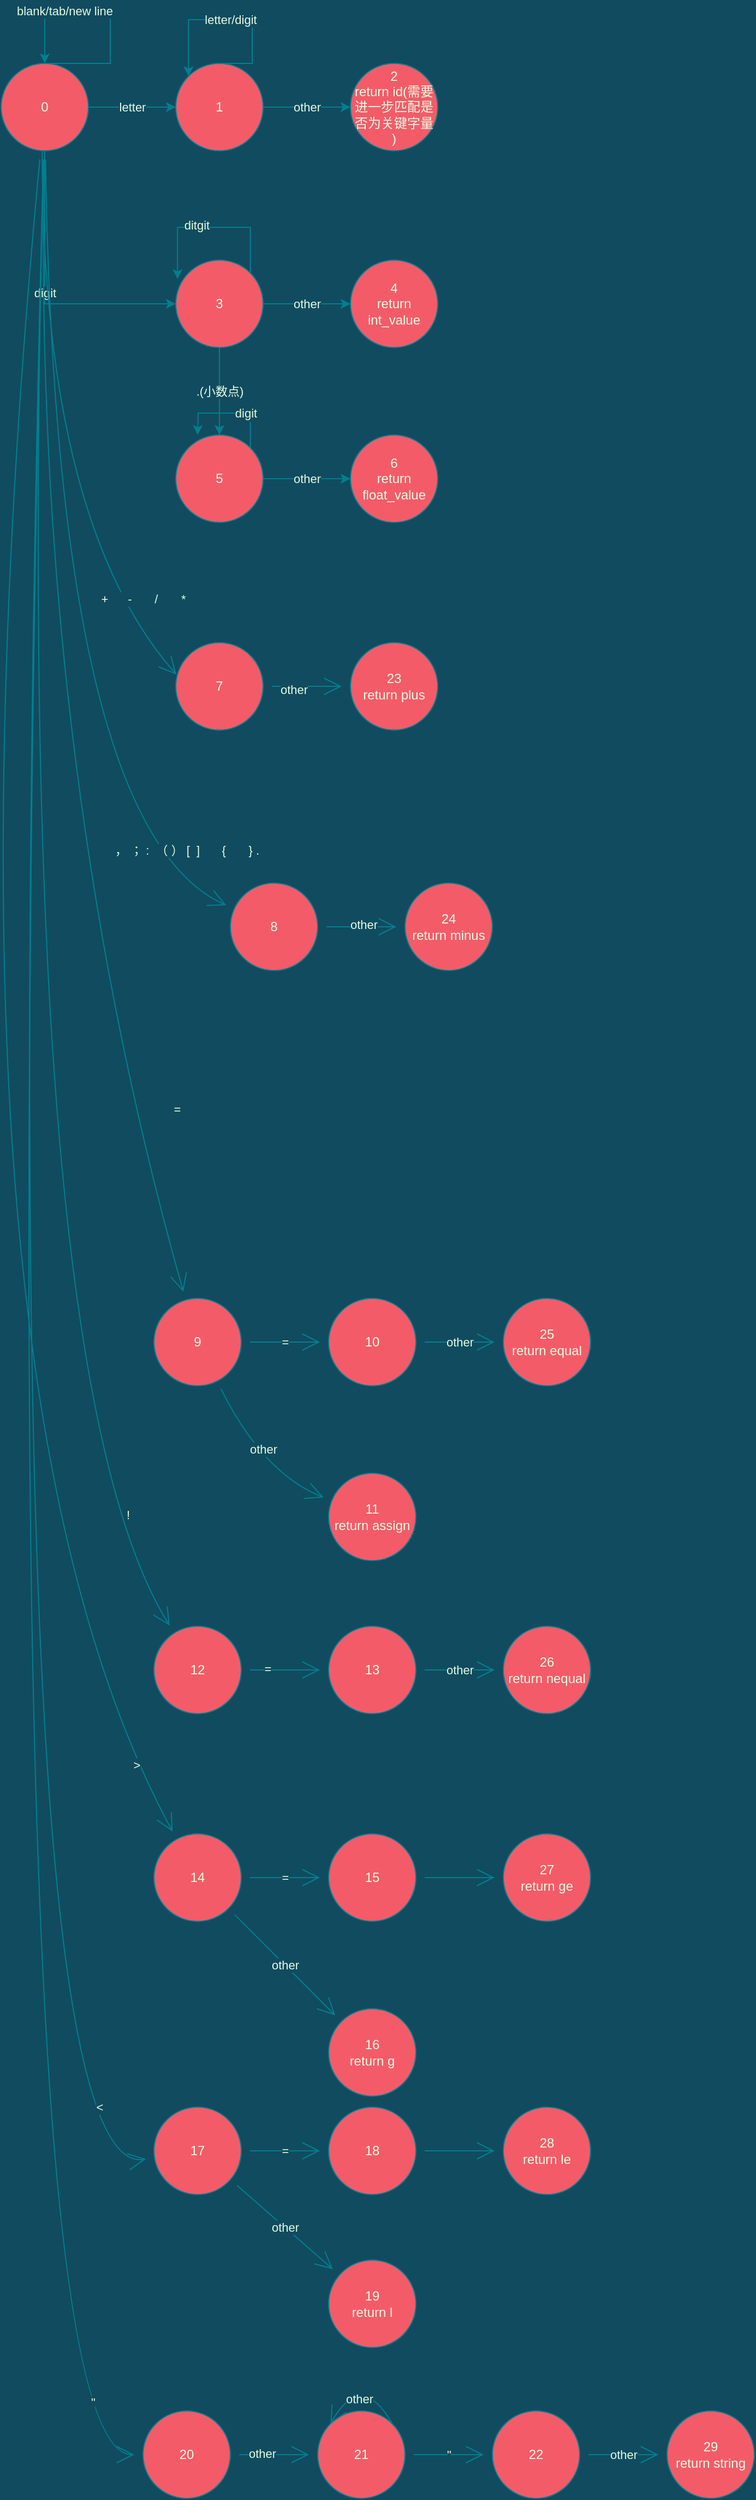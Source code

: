 <mxfile>
    <diagram id="y2h2jKkZ7CMOle_7NU-P" name="第 1 页">
        <mxGraphModel dx="728" dy="817" grid="1" gridSize="10" guides="1" tooltips="1" connect="1" arrows="1" fold="1" page="1" pageScale="1" pageWidth="827" pageHeight="1169" background="#114B5F" math="0" shadow="0">
            <root>
                <mxCell id="0"/>
                <mxCell id="1" parent="0"/>
                <mxCell id="orfuCzbIho5QTT02JkH8-3" value="letter" style="edgeStyle=orthogonalEdgeStyle;rounded=0;orthogonalLoop=1;jettySize=auto;html=1;strokeColor=#028090;fontColor=#E4FDE1;labelBackgroundColor=#114B5F;" parent="1" source="orfuCzbIho5QTT02JkH8-1" target="orfuCzbIho5QTT02JkH8-2" edge="1">
                    <mxGeometry relative="1" as="geometry"/>
                </mxCell>
                <mxCell id="orfuCzbIho5QTT02JkH8-13" value="digit" style="edgeStyle=orthogonalEdgeStyle;rounded=0;orthogonalLoop=1;jettySize=auto;html=1;exitX=0.5;exitY=1;exitDx=0;exitDy=0;entryX=0;entryY=0.5;entryDx=0;entryDy=0;strokeColor=#028090;fontColor=#E4FDE1;labelBackgroundColor=#114B5F;" parent="1" source="orfuCzbIho5QTT02JkH8-1" target="orfuCzbIho5QTT02JkH8-12" edge="1">
                    <mxGeometry relative="1" as="geometry"/>
                </mxCell>
                <mxCell id="z5eESLb9FrIxuf57Hn2N-10" value="" style="edgeStyle=none;curved=1;rounded=0;orthogonalLoop=1;jettySize=auto;html=1;endArrow=open;startSize=14;endSize=14;sourcePerimeterSpacing=8;targetPerimeterSpacing=8;strokeColor=#028090;fontColor=#E4FDE1;labelBackgroundColor=#114B5F;" parent="1" source="orfuCzbIho5QTT02JkH8-1" target="z5eESLb9FrIxuf57Hn2N-9" edge="1">
                    <mxGeometry relative="1" as="geometry">
                        <Array as="points">
                            <mxPoint x="150" y="750"/>
                        </Array>
                    </mxGeometry>
                </mxCell>
                <mxCell id="z5eESLb9FrIxuf57Hn2N-11" value="=" style="edgeLabel;html=1;align=center;verticalAlign=middle;resizable=0;points=[];fontColor=#E4FDE1;labelBackgroundColor=#114B5F;" parent="z5eESLb9FrIxuf57Hn2N-10" vertex="1" connectable="0">
                    <mxGeometry x="0.692" y="40" relative="1" as="geometry">
                        <mxPoint as="offset"/>
                    </mxGeometry>
                </mxCell>
                <mxCell id="z5eESLb9FrIxuf57Hn2N-18" value="" style="edgeStyle=none;curved=1;rounded=0;orthogonalLoop=1;jettySize=auto;html=1;endArrow=open;startSize=14;endSize=14;sourcePerimeterSpacing=8;targetPerimeterSpacing=8;entryX=0.007;entryY=0.366;entryDx=0;entryDy=0;entryPerimeter=0;strokeColor=#028090;fontColor=#E4FDE1;labelBackgroundColor=#114B5F;" parent="1" target="z5eESLb9FrIxuf57Hn2N-17" edge="1">
                    <mxGeometry relative="1" as="geometry">
                        <Array as="points">
                            <mxPoint x="158" y="530"/>
                        </Array>
                        <mxPoint x="157.642" y="190.002" as="sourcePoint"/>
                        <mxPoint x="360" y="810" as="targetPoint"/>
                    </mxGeometry>
                </mxCell>
                <mxCell id="z5eESLb9FrIxuf57Hn2N-19" value="+&lt;span style=&quot;white-space: pre&quot;&gt;&#9;&lt;/span&gt;-&lt;span style=&quot;white-space: pre&quot;&gt;&#9;&lt;/span&gt;/&lt;span style=&quot;white-space: pre&quot;&gt;&#9;&lt;/span&gt;*" style="edgeLabel;html=1;align=center;verticalAlign=middle;resizable=0;points=[];fontColor=#E4FDE1;labelBackgroundColor=#114B5F;" parent="z5eESLb9FrIxuf57Hn2N-18" vertex="1" connectable="0">
                    <mxGeometry x="0.73" y="4" relative="1" as="geometry">
                        <mxPoint x="13" y="-14" as="offset"/>
                    </mxGeometry>
                </mxCell>
                <mxCell id="z5eESLb9FrIxuf57Hn2N-21" value="" style="edgeStyle=none;curved=1;rounded=0;orthogonalLoop=1;jettySize=auto;html=1;endArrow=open;startSize=14;endSize=14;sourcePerimeterSpacing=8;targetPerimeterSpacing=8;strokeColor=#028090;fontColor=#E4FDE1;labelBackgroundColor=#114B5F;" parent="1" source="orfuCzbIho5QTT02JkH8-1" target="z5eESLb9FrIxuf57Hn2N-20" edge="1">
                    <mxGeometry relative="1" as="geometry">
                        <Array as="points">
                            <mxPoint x="170" y="810"/>
                        </Array>
                    </mxGeometry>
                </mxCell>
                <mxCell id="z5eESLb9FrIxuf57Hn2N-32" value="， ； :&amp;nbsp; （ ） [&amp;nbsp; ]&lt;span style=&quot;white-space: pre&quot;&gt;&#9;&lt;/span&gt;{&lt;span style=&quot;white-space: pre&quot;&gt;&#9;&lt;/span&gt;} ." style="edgeLabel;html=1;align=center;verticalAlign=middle;resizable=0;points=[];fontColor=#E4FDE1;labelBackgroundColor=#114B5F;" parent="z5eESLb9FrIxuf57Hn2N-21" vertex="1" connectable="0">
                    <mxGeometry x="0.925" y="-1" relative="1" as="geometry">
                        <mxPoint x="-9" y="-39" as="offset"/>
                    </mxGeometry>
                </mxCell>
                <mxCell id="z5eESLb9FrIxuf57Hn2N-34" value="" style="edgeStyle=none;curved=1;rounded=0;orthogonalLoop=1;jettySize=auto;html=1;endArrow=open;startSize=14;endSize=14;sourcePerimeterSpacing=8;targetPerimeterSpacing=8;strokeColor=#028090;fontColor=#E4FDE1;labelBackgroundColor=#114B5F;" parent="1" source="orfuCzbIho5QTT02JkH8-1" target="z5eESLb9FrIxuf57Hn2N-33" edge="1">
                    <mxGeometry relative="1" as="geometry">
                        <Array as="points">
                            <mxPoint x="130" y="1310"/>
                        </Array>
                    </mxGeometry>
                </mxCell>
                <mxCell id="z5eESLb9FrIxuf57Hn2N-37" value="!" style="edgeLabel;html=1;align=center;verticalAlign=middle;resizable=0;points=[];fontColor=#E4FDE1;labelBackgroundColor=#114B5F;" parent="z5eESLb9FrIxuf57Hn2N-34" vertex="1" connectable="0">
                    <mxGeometry x="0.846" y="21" relative="1" as="geometry">
                        <mxPoint as="offset"/>
                    </mxGeometry>
                </mxCell>
                <mxCell id="z5eESLb9FrIxuf57Hn2N-42" value="" style="edgeStyle=none;curved=1;rounded=0;orthogonalLoop=1;jettySize=auto;html=1;endArrow=open;startSize=14;endSize=14;sourcePerimeterSpacing=8;targetPerimeterSpacing=8;strokeColor=#028090;fontColor=#E4FDE1;labelBackgroundColor=#114B5F;" parent="1" source="orfuCzbIho5QTT02JkH8-1" target="z5eESLb9FrIxuf57Hn2N-41" edge="1">
                    <mxGeometry relative="1" as="geometry">
                        <Array as="points">
                            <mxPoint x="50" y="1310"/>
                        </Array>
                    </mxGeometry>
                </mxCell>
                <mxCell id="z5eESLb9FrIxuf57Hn2N-43" value="&amp;gt;" style="edgeLabel;html=1;align=center;verticalAlign=middle;resizable=0;points=[];fontColor=#E4FDE1;labelBackgroundColor=#114B5F;" parent="z5eESLb9FrIxuf57Hn2N-42" vertex="1" connectable="0">
                    <mxGeometry x="0.913" relative="1" as="geometry">
                        <mxPoint as="offset"/>
                    </mxGeometry>
                </mxCell>
                <mxCell id="z5eESLb9FrIxuf57Hn2N-49" value="" style="edgeStyle=none;curved=1;rounded=0;orthogonalLoop=1;jettySize=auto;html=1;endArrow=open;startSize=14;endSize=14;sourcePerimeterSpacing=8;targetPerimeterSpacing=8;strokeColor=#028090;fontColor=#E4FDE1;labelBackgroundColor=#114B5F;" parent="1" source="orfuCzbIho5QTT02JkH8-1" target="z5eESLb9FrIxuf57Hn2N-48" edge="1">
                    <mxGeometry relative="1" as="geometry">
                        <Array as="points">
                            <mxPoint x="110" y="2050"/>
                        </Array>
                    </mxGeometry>
                </mxCell>
                <mxCell id="z5eESLb9FrIxuf57Hn2N-50" value="&amp;lt;" style="edgeLabel;html=1;align=center;verticalAlign=middle;resizable=0;points=[];fontColor=#E4FDE1;labelBackgroundColor=#114B5F;" parent="z5eESLb9FrIxuf57Hn2N-49" vertex="1" connectable="0">
                    <mxGeometry x="0.965" y="54" relative="1" as="geometry">
                        <mxPoint as="offset"/>
                    </mxGeometry>
                </mxCell>
                <mxCell id="z5eESLb9FrIxuf57Hn2N-56" value="" style="edgeStyle=none;curved=1;rounded=0;orthogonalLoop=1;jettySize=auto;html=1;endArrow=open;startSize=14;endSize=14;sourcePerimeterSpacing=8;targetPerimeterSpacing=8;strokeColor=#028090;fontColor=#E4FDE1;labelBackgroundColor=#114B5F;" parent="1" source="orfuCzbIho5QTT02JkH8-1" target="z5eESLb9FrIxuf57Hn2N-55" edge="1">
                    <mxGeometry relative="1" as="geometry">
                        <Array as="points">
                            <mxPoint x="110" y="2298"/>
                        </Array>
                    </mxGeometry>
                </mxCell>
                <mxCell id="z5eESLb9FrIxuf57Hn2N-57" value="&quot;" style="edgeLabel;html=1;align=center;verticalAlign=middle;resizable=0;points=[];fontColor=#E4FDE1;labelBackgroundColor=#114B5F;" parent="z5eESLb9FrIxuf57Hn2N-56" vertex="1" connectable="0">
                    <mxGeometry x="0.966" y="48" relative="1" as="geometry">
                        <mxPoint as="offset"/>
                    </mxGeometry>
                </mxCell>
                <mxCell id="orfuCzbIho5QTT02JkH8-1" value="0" style="ellipse;whiteSpace=wrap;html=1;aspect=fixed;fillColor=#F45B69;strokeColor=#028090;fontColor=#E4FDE1;" parent="1" vertex="1">
                    <mxGeometry x="120" y="110" width="80" height="80" as="geometry"/>
                </mxCell>
                <mxCell id="orfuCzbIho5QTT02JkH8-10" value="other" style="edgeStyle=orthogonalEdgeStyle;rounded=0;orthogonalLoop=1;jettySize=auto;html=1;strokeColor=#028090;fontColor=#E4FDE1;labelBackgroundColor=#114B5F;" parent="1" source="orfuCzbIho5QTT02JkH8-2" target="orfuCzbIho5QTT02JkH8-9" edge="1">
                    <mxGeometry relative="1" as="geometry"/>
                </mxCell>
                <mxCell id="orfuCzbIho5QTT02JkH8-2" value="1" style="ellipse;whiteSpace=wrap;html=1;aspect=fixed;fillColor=#F45B69;strokeColor=#028090;fontColor=#E4FDE1;" parent="1" vertex="1">
                    <mxGeometry x="280" y="110" width="80" height="80" as="geometry"/>
                </mxCell>
                <mxCell id="orfuCzbIho5QTT02JkH8-5" style="edgeStyle=orthogonalEdgeStyle;rounded=0;orthogonalLoop=1;jettySize=auto;html=1;entryX=0.5;entryY=0;entryDx=0;entryDy=0;strokeColor=#028090;fontColor=#E4FDE1;labelBackgroundColor=#114B5F;" parent="1" source="orfuCzbIho5QTT02JkH8-1" target="orfuCzbIho5QTT02JkH8-1" edge="1">
                    <mxGeometry relative="1" as="geometry">
                        <Array as="points">
                            <mxPoint x="220" y="110"/>
                            <mxPoint x="220" y="60"/>
                            <mxPoint x="160" y="60"/>
                        </Array>
                    </mxGeometry>
                </mxCell>
                <mxCell id="orfuCzbIho5QTT02JkH8-7" value="blank/tab/new line" style="edgeLabel;html=1;align=center;verticalAlign=middle;resizable=0;points=[];fontColor=#E4FDE1;labelBackgroundColor=#114B5F;" parent="orfuCzbIho5QTT02JkH8-5" vertex="1" connectable="0">
                    <mxGeometry x="0.386" y="2" relative="1" as="geometry">
                        <mxPoint as="offset"/>
                    </mxGeometry>
                </mxCell>
                <mxCell id="orfuCzbIho5QTT02JkH8-8" value="letter/digit" style="edgeStyle=orthogonalEdgeStyle;rounded=0;orthogonalLoop=1;jettySize=auto;html=1;exitX=0.5;exitY=0;exitDx=0;exitDy=0;entryX=0;entryY=0;entryDx=0;entryDy=0;strokeColor=#028090;fontColor=#E4FDE1;labelBackgroundColor=#114B5F;" parent="1" source="orfuCzbIho5QTT02JkH8-2" target="orfuCzbIho5QTT02JkH8-2" edge="1">
                    <mxGeometry relative="1" as="geometry">
                        <Array as="points">
                            <mxPoint x="350" y="110"/>
                            <mxPoint x="350" y="70"/>
                            <mxPoint x="292" y="70"/>
                        </Array>
                    </mxGeometry>
                </mxCell>
                <mxCell id="orfuCzbIho5QTT02JkH8-9" value="2&lt;br&gt;return id(需要进一步匹配是否为关键字量&lt;br&gt;)" style="ellipse;whiteSpace=wrap;html=1;aspect=fixed;fillColor=#F45B69;strokeColor=#028090;fontColor=#E4FDE1;" parent="1" vertex="1">
                    <mxGeometry x="440" y="110" width="80" height="80" as="geometry"/>
                </mxCell>
                <mxCell id="orfuCzbIho5QTT02JkH8-14" style="edgeStyle=orthogonalEdgeStyle;rounded=0;orthogonalLoop=1;jettySize=auto;html=1;exitX=1;exitY=0;exitDx=0;exitDy=0;entryX=0.02;entryY=0.217;entryDx=0;entryDy=0;entryPerimeter=0;strokeColor=#028090;fontColor=#E4FDE1;labelBackgroundColor=#114B5F;" parent="1" source="orfuCzbIho5QTT02JkH8-12" target="orfuCzbIho5QTT02JkH8-12" edge="1">
                    <mxGeometry relative="1" as="geometry">
                        <mxPoint x="280" y="302" as="targetPoint"/>
                        <Array as="points">
                            <mxPoint x="348" y="260"/>
                            <mxPoint x="282" y="260"/>
                        </Array>
                    </mxGeometry>
                </mxCell>
                <mxCell id="orfuCzbIho5QTT02JkH8-15" value="ditgit" style="edgeLabel;html=1;align=center;verticalAlign=middle;resizable=0;points=[];fontColor=#E4FDE1;labelBackgroundColor=#114B5F;" parent="orfuCzbIho5QTT02JkH8-14" vertex="1" connectable="0">
                    <mxGeometry x="0.174" y="-2" relative="1" as="geometry">
                        <mxPoint as="offset"/>
                    </mxGeometry>
                </mxCell>
                <mxCell id="orfuCzbIho5QTT02JkH8-17" value="other" style="edgeStyle=orthogonalEdgeStyle;rounded=0;orthogonalLoop=1;jettySize=auto;html=1;strokeColor=#028090;fontColor=#E4FDE1;labelBackgroundColor=#114B5F;" parent="1" source="orfuCzbIho5QTT02JkH8-12" target="orfuCzbIho5QTT02JkH8-16" edge="1">
                    <mxGeometry relative="1" as="geometry"/>
                </mxCell>
                <mxCell id="orfuCzbIho5QTT02JkH8-19" value=".(小数点)" style="edgeStyle=orthogonalEdgeStyle;rounded=0;orthogonalLoop=1;jettySize=auto;html=1;strokeColor=#028090;fontColor=#E4FDE1;labelBackgroundColor=#114B5F;" parent="1" source="orfuCzbIho5QTT02JkH8-12" target="orfuCzbIho5QTT02JkH8-18" edge="1">
                    <mxGeometry relative="1" as="geometry"/>
                </mxCell>
                <mxCell id="orfuCzbIho5QTT02JkH8-12" value="3" style="ellipse;whiteSpace=wrap;html=1;aspect=fixed;fillColor=#F45B69;strokeColor=#028090;fontColor=#E4FDE1;" parent="1" vertex="1">
                    <mxGeometry x="280" y="290" width="80" height="80" as="geometry"/>
                </mxCell>
                <mxCell id="orfuCzbIho5QTT02JkH8-16" value="4&lt;br&gt;return int_value" style="ellipse;whiteSpace=wrap;html=1;aspect=fixed;fillColor=#F45B69;strokeColor=#028090;fontColor=#E4FDE1;" parent="1" vertex="1">
                    <mxGeometry x="440" y="290" width="80" height="80" as="geometry"/>
                </mxCell>
                <mxCell id="orfuCzbIho5QTT02JkH8-20" style="edgeStyle=orthogonalEdgeStyle;rounded=0;orthogonalLoop=1;jettySize=auto;html=1;exitX=1;exitY=0;exitDx=0;exitDy=0;strokeColor=#028090;fontColor=#E4FDE1;labelBackgroundColor=#114B5F;" parent="1" source="orfuCzbIho5QTT02JkH8-18" edge="1">
                    <mxGeometry relative="1" as="geometry">
                        <mxPoint x="300" y="450" as="targetPoint"/>
                    </mxGeometry>
                </mxCell>
                <mxCell id="orfuCzbIho5QTT02JkH8-21" value="Text" style="edgeLabel;html=1;align=center;verticalAlign=middle;resizable=0;points=[];fontColor=#E4FDE1;labelBackgroundColor=#114B5F;" parent="orfuCzbIho5QTT02JkH8-20" vertex="1" connectable="0">
                    <mxGeometry x="-0.272" y="1" relative="1" as="geometry">
                        <mxPoint as="offset"/>
                    </mxGeometry>
                </mxCell>
                <mxCell id="orfuCzbIho5QTT02JkH8-22" value="digit" style="edgeLabel;html=1;align=center;verticalAlign=middle;resizable=0;points=[];fontColor=#E4FDE1;labelBackgroundColor=#114B5F;" parent="orfuCzbIho5QTT02JkH8-20" vertex="1" connectable="0">
                    <mxGeometry x="-0.272" relative="1" as="geometry">
                        <mxPoint as="offset"/>
                    </mxGeometry>
                </mxCell>
                <mxCell id="orfuCzbIho5QTT02JkH8-24" value="other" style="edgeStyle=orthogonalEdgeStyle;rounded=0;orthogonalLoop=1;jettySize=auto;html=1;strokeColor=#028090;fontColor=#E4FDE1;labelBackgroundColor=#114B5F;" parent="1" source="orfuCzbIho5QTT02JkH8-18" target="orfuCzbIho5QTT02JkH8-23" edge="1">
                    <mxGeometry relative="1" as="geometry"/>
                </mxCell>
                <mxCell id="orfuCzbIho5QTT02JkH8-18" value="5" style="ellipse;whiteSpace=wrap;html=1;aspect=fixed;fillColor=#F45B69;strokeColor=#028090;fontColor=#E4FDE1;" parent="1" vertex="1">
                    <mxGeometry x="280" y="450" width="80" height="80" as="geometry"/>
                </mxCell>
                <mxCell id="orfuCzbIho5QTT02JkH8-23" value="6&lt;br&gt;return float_value" style="ellipse;whiteSpace=wrap;html=1;aspect=fixed;fillColor=#F45B69;strokeColor=#028090;fontColor=#E4FDE1;" parent="1" vertex="1">
                    <mxGeometry x="440" y="450" width="80" height="80" as="geometry"/>
                </mxCell>
                <mxCell id="z5eESLb9FrIxuf57Hn2N-13" value="=" style="edgeStyle=none;curved=1;rounded=0;orthogonalLoop=1;jettySize=auto;html=1;endArrow=open;startSize=14;endSize=14;sourcePerimeterSpacing=8;targetPerimeterSpacing=8;strokeColor=#028090;fontColor=#E4FDE1;labelBackgroundColor=#114B5F;" parent="1" source="z5eESLb9FrIxuf57Hn2N-9" target="z5eESLb9FrIxuf57Hn2N-12" edge="1">
                    <mxGeometry relative="1" as="geometry"/>
                </mxCell>
                <mxCell id="z5eESLb9FrIxuf57Hn2N-15" value="" style="edgeStyle=none;curved=1;rounded=0;orthogonalLoop=1;jettySize=auto;html=1;endArrow=open;startSize=14;endSize=14;sourcePerimeterSpacing=8;targetPerimeterSpacing=8;strokeColor=#028090;fontColor=#E4FDE1;labelBackgroundColor=#114B5F;" parent="1" source="z5eESLb9FrIxuf57Hn2N-9" target="z5eESLb9FrIxuf57Hn2N-14" edge="1">
                    <mxGeometry relative="1" as="geometry">
                        <Array as="points">
                            <mxPoint x="360" y="1400"/>
                        </Array>
                    </mxGeometry>
                </mxCell>
                <mxCell id="z5eESLb9FrIxuf57Hn2N-16" value="other" style="edgeLabel;html=1;align=center;verticalAlign=middle;resizable=0;points=[];fontColor=#E4FDE1;labelBackgroundColor=#114B5F;" parent="z5eESLb9FrIxuf57Hn2N-15" vertex="1" connectable="0">
                    <mxGeometry x="-0.092" y="10" relative="1" as="geometry">
                        <mxPoint as="offset"/>
                    </mxGeometry>
                </mxCell>
                <mxCell id="z5eESLb9FrIxuf57Hn2N-9" value="9" style="ellipse;whiteSpace=wrap;html=1;aspect=fixed;fillColor=#F45B69;strokeColor=#028090;fontColor=#E4FDE1;" parent="1" vertex="1">
                    <mxGeometry x="260" y="1240" width="80" height="80" as="geometry"/>
                </mxCell>
                <mxCell id="DtLqriHWPh98Xw-Bqeid-8" value="other" style="edgeStyle=none;curved=1;rounded=0;orthogonalLoop=1;jettySize=auto;html=1;endArrow=open;startSize=14;endSize=14;sourcePerimeterSpacing=8;targetPerimeterSpacing=8;strokeColor=#028090;fontColor=#E4FDE1;labelBackgroundColor=#114B5F;" parent="1" source="z5eESLb9FrIxuf57Hn2N-12" target="DtLqriHWPh98Xw-Bqeid-7" edge="1">
                    <mxGeometry relative="1" as="geometry"/>
                </mxCell>
                <mxCell id="z5eESLb9FrIxuf57Hn2N-12" value="10" style="ellipse;whiteSpace=wrap;html=1;aspect=fixed;fillColor=#F45B69;strokeColor=#028090;fontColor=#E4FDE1;" parent="1" vertex="1">
                    <mxGeometry x="420" y="1240" width="80" height="80" as="geometry"/>
                </mxCell>
                <mxCell id="z5eESLb9FrIxuf57Hn2N-14" value="11&lt;br&gt;return assign" style="ellipse;whiteSpace=wrap;html=1;aspect=fixed;fillColor=#F45B69;strokeColor=#028090;fontColor=#E4FDE1;" parent="1" vertex="1">
                    <mxGeometry x="420" y="1400" width="80" height="80" as="geometry"/>
                </mxCell>
                <mxCell id="DtLqriHWPh98Xw-Bqeid-2" value="" style="edgeStyle=none;curved=1;rounded=0;orthogonalLoop=1;jettySize=auto;html=1;endArrow=open;startSize=14;endSize=14;sourcePerimeterSpacing=8;targetPerimeterSpacing=8;strokeColor=#028090;fontColor=#E4FDE1;labelBackgroundColor=#114B5F;" parent="1" source="z5eESLb9FrIxuf57Hn2N-17" target="DtLqriHWPh98Xw-Bqeid-1" edge="1">
                    <mxGeometry relative="1" as="geometry"/>
                </mxCell>
                <mxCell id="DtLqriHWPh98Xw-Bqeid-3" value="other" style="edgeLabel;html=1;align=center;verticalAlign=middle;resizable=0;points=[];fontColor=#E4FDE1;labelBackgroundColor=#114B5F;" parent="DtLqriHWPh98Xw-Bqeid-2" vertex="1" connectable="0">
                    <mxGeometry x="-0.377" y="-3" relative="1" as="geometry">
                        <mxPoint as="offset"/>
                    </mxGeometry>
                </mxCell>
                <mxCell id="z5eESLb9FrIxuf57Hn2N-17" value="7" style="ellipse;whiteSpace=wrap;html=1;aspect=fixed;fillColor=#F45B69;strokeColor=#028090;fontColor=#E4FDE1;" parent="1" vertex="1">
                    <mxGeometry x="280" y="640" width="80" height="80" as="geometry"/>
                </mxCell>
                <mxCell id="DtLqriHWPh98Xw-Bqeid-5" value="" style="edgeStyle=none;curved=1;rounded=0;orthogonalLoop=1;jettySize=auto;html=1;endArrow=open;startSize=14;endSize=14;sourcePerimeterSpacing=8;targetPerimeterSpacing=8;strokeColor=#028090;fontColor=#E4FDE1;labelBackgroundColor=#114B5F;" parent="1" source="z5eESLb9FrIxuf57Hn2N-20" target="DtLqriHWPh98Xw-Bqeid-4" edge="1">
                    <mxGeometry relative="1" as="geometry"/>
                </mxCell>
                <mxCell id="DtLqriHWPh98Xw-Bqeid-6" value="other" style="edgeLabel;html=1;align=center;verticalAlign=middle;resizable=0;points=[];fontColor=#E4FDE1;labelBackgroundColor=#114B5F;" parent="DtLqriHWPh98Xw-Bqeid-5" vertex="1" connectable="0">
                    <mxGeometry x="0.06" y="2" relative="1" as="geometry">
                        <mxPoint as="offset"/>
                    </mxGeometry>
                </mxCell>
                <mxCell id="z5eESLb9FrIxuf57Hn2N-20" value="8" style="ellipse;whiteSpace=wrap;html=1;aspect=fixed;fillColor=#F45B69;strokeColor=#028090;fontColor=#E4FDE1;" parent="1" vertex="1">
                    <mxGeometry x="330" y="860" width="80" height="80" as="geometry"/>
                </mxCell>
                <mxCell id="z5eESLb9FrIxuf57Hn2N-39" value="" style="edgeStyle=none;curved=1;rounded=0;orthogonalLoop=1;jettySize=auto;html=1;endArrow=open;startSize=14;endSize=14;sourcePerimeterSpacing=8;targetPerimeterSpacing=8;strokeColor=#028090;fontColor=#E4FDE1;labelBackgroundColor=#114B5F;" parent="1" source="z5eESLb9FrIxuf57Hn2N-33" target="z5eESLb9FrIxuf57Hn2N-38" edge="1">
                    <mxGeometry relative="1" as="geometry"/>
                </mxCell>
                <mxCell id="z5eESLb9FrIxuf57Hn2N-40" value="=" style="edgeLabel;html=1;align=center;verticalAlign=middle;resizable=0;points=[];fontColor=#E4FDE1;labelBackgroundColor=#114B5F;" parent="z5eESLb9FrIxuf57Hn2N-39" vertex="1" connectable="0">
                    <mxGeometry x="-0.497" y="1" relative="1" as="geometry">
                        <mxPoint as="offset"/>
                    </mxGeometry>
                </mxCell>
                <mxCell id="z5eESLb9FrIxuf57Hn2N-33" value="12" style="ellipse;whiteSpace=wrap;html=1;aspect=fixed;fillColor=#F45B69;strokeColor=#028090;fontColor=#E4FDE1;" parent="1" vertex="1">
                    <mxGeometry x="260" y="1540" width="80" height="80" as="geometry"/>
                </mxCell>
                <mxCell id="DtLqriHWPh98Xw-Bqeid-10" value="other" style="edgeStyle=none;curved=1;rounded=0;orthogonalLoop=1;jettySize=auto;html=1;endArrow=open;startSize=14;endSize=14;sourcePerimeterSpacing=8;targetPerimeterSpacing=8;strokeColor=#028090;fontColor=#E4FDE1;labelBackgroundColor=#114B5F;" parent="1" source="z5eESLb9FrIxuf57Hn2N-38" target="DtLqriHWPh98Xw-Bqeid-9" edge="1">
                    <mxGeometry relative="1" as="geometry"/>
                </mxCell>
                <mxCell id="z5eESLb9FrIxuf57Hn2N-38" value="13" style="ellipse;whiteSpace=wrap;html=1;aspect=fixed;fillColor=#F45B69;strokeColor=#028090;fontColor=#E4FDE1;" parent="1" vertex="1">
                    <mxGeometry x="420" y="1540" width="80" height="80" as="geometry"/>
                </mxCell>
                <mxCell id="z5eESLb9FrIxuf57Hn2N-45" value="=" style="edgeStyle=none;curved=1;rounded=0;orthogonalLoop=1;jettySize=auto;html=1;endArrow=open;startSize=14;endSize=14;sourcePerimeterSpacing=8;targetPerimeterSpacing=8;strokeColor=#028090;fontColor=#E4FDE1;labelBackgroundColor=#114B5F;" parent="1" source="z5eESLb9FrIxuf57Hn2N-41" target="z5eESLb9FrIxuf57Hn2N-44" edge="1">
                    <mxGeometry relative="1" as="geometry"/>
                </mxCell>
                <mxCell id="z5eESLb9FrIxuf57Hn2N-47" value="other" style="edgeStyle=none;curved=1;rounded=0;orthogonalLoop=1;jettySize=auto;html=1;endArrow=open;startSize=14;endSize=14;sourcePerimeterSpacing=8;targetPerimeterSpacing=8;strokeColor=#028090;fontColor=#E4FDE1;labelBackgroundColor=#114B5F;" parent="1" source="z5eESLb9FrIxuf57Hn2N-41" target="z5eESLb9FrIxuf57Hn2N-46" edge="1">
                    <mxGeometry relative="1" as="geometry"/>
                </mxCell>
                <mxCell id="z5eESLb9FrIxuf57Hn2N-41" value="14" style="ellipse;whiteSpace=wrap;html=1;aspect=fixed;fillColor=#F45B69;strokeColor=#028090;fontColor=#E4FDE1;" parent="1" vertex="1">
                    <mxGeometry x="260" y="1730" width="80" height="80" as="geometry"/>
                </mxCell>
                <mxCell id="DtLqriHWPh98Xw-Bqeid-12" value="" style="edgeStyle=none;curved=1;rounded=0;orthogonalLoop=1;jettySize=auto;html=1;endArrow=open;startSize=14;endSize=14;sourcePerimeterSpacing=8;targetPerimeterSpacing=8;strokeColor=#028090;fontColor=#E4FDE1;labelBackgroundColor=#114B5F;" parent="1" source="z5eESLb9FrIxuf57Hn2N-44" target="DtLqriHWPh98Xw-Bqeid-11" edge="1">
                    <mxGeometry relative="1" as="geometry"/>
                </mxCell>
                <mxCell id="z5eESLb9FrIxuf57Hn2N-44" value="15" style="ellipse;whiteSpace=wrap;html=1;aspect=fixed;fillColor=#F45B69;strokeColor=#028090;fontColor=#E4FDE1;" parent="1" vertex="1">
                    <mxGeometry x="420" y="1730" width="80" height="80" as="geometry"/>
                </mxCell>
                <mxCell id="z5eESLb9FrIxuf57Hn2N-46" value="16&lt;br&gt;return g" style="ellipse;whiteSpace=wrap;html=1;aspect=fixed;fillColor=#F45B69;strokeColor=#028090;fontColor=#E4FDE1;" parent="1" vertex="1">
                    <mxGeometry x="420" y="1890" width="80" height="80" as="geometry"/>
                </mxCell>
                <mxCell id="z5eESLb9FrIxuf57Hn2N-52" value="=" style="edgeStyle=none;curved=1;rounded=0;orthogonalLoop=1;jettySize=auto;html=1;endArrow=open;startSize=14;endSize=14;sourcePerimeterSpacing=8;targetPerimeterSpacing=8;strokeColor=#028090;fontColor=#E4FDE1;labelBackgroundColor=#114B5F;" parent="1" source="z5eESLb9FrIxuf57Hn2N-48" target="z5eESLb9FrIxuf57Hn2N-51" edge="1">
                    <mxGeometry relative="1" as="geometry"/>
                </mxCell>
                <mxCell id="z5eESLb9FrIxuf57Hn2N-54" value="other" style="edgeStyle=none;curved=1;rounded=0;orthogonalLoop=1;jettySize=auto;html=1;endArrow=open;startSize=14;endSize=14;sourcePerimeterSpacing=8;targetPerimeterSpacing=8;strokeColor=#028090;fontColor=#E4FDE1;labelBackgroundColor=#114B5F;" parent="1" source="z5eESLb9FrIxuf57Hn2N-48" target="z5eESLb9FrIxuf57Hn2N-53" edge="1">
                    <mxGeometry relative="1" as="geometry"/>
                </mxCell>
                <mxCell id="z5eESLb9FrIxuf57Hn2N-48" value="17" style="ellipse;whiteSpace=wrap;html=1;aspect=fixed;fillColor=#F45B69;strokeColor=#028090;fontColor=#E4FDE1;" parent="1" vertex="1">
                    <mxGeometry x="260" y="1980" width="80" height="80" as="geometry"/>
                </mxCell>
                <mxCell id="DtLqriHWPh98Xw-Bqeid-14" value="" style="edgeStyle=none;curved=1;rounded=0;orthogonalLoop=1;jettySize=auto;html=1;endArrow=open;startSize=14;endSize=14;sourcePerimeterSpacing=8;targetPerimeterSpacing=8;strokeColor=#028090;fontColor=#E4FDE1;labelBackgroundColor=#114B5F;" parent="1" source="z5eESLb9FrIxuf57Hn2N-51" target="DtLqriHWPh98Xw-Bqeid-13" edge="1">
                    <mxGeometry relative="1" as="geometry"/>
                </mxCell>
                <mxCell id="z5eESLb9FrIxuf57Hn2N-51" value="18" style="ellipse;whiteSpace=wrap;html=1;aspect=fixed;fillColor=#F45B69;strokeColor=#028090;fontColor=#E4FDE1;" parent="1" vertex="1">
                    <mxGeometry x="420" y="1980" width="80" height="80" as="geometry"/>
                </mxCell>
                <mxCell id="z5eESLb9FrIxuf57Hn2N-53" value="19&lt;br&gt;return l" style="ellipse;whiteSpace=wrap;html=1;aspect=fixed;fillColor=#F45B69;strokeColor=#028090;fontColor=#E4FDE1;" parent="1" vertex="1">
                    <mxGeometry x="420" y="2120" width="80" height="80" as="geometry"/>
                </mxCell>
                <mxCell id="z5eESLb9FrIxuf57Hn2N-59" value="" style="edgeStyle=none;curved=1;rounded=0;orthogonalLoop=1;jettySize=auto;html=1;endArrow=open;startSize=14;endSize=14;sourcePerimeterSpacing=8;targetPerimeterSpacing=8;strokeColor=#028090;fontColor=#E4FDE1;labelBackgroundColor=#114B5F;" parent="1" source="z5eESLb9FrIxuf57Hn2N-55" target="z5eESLb9FrIxuf57Hn2N-58" edge="1">
                    <mxGeometry relative="1" as="geometry"/>
                </mxCell>
                <mxCell id="z5eESLb9FrIxuf57Hn2N-60" value="other" style="edgeLabel;html=1;align=center;verticalAlign=middle;resizable=0;points=[];fontColor=#E4FDE1;labelBackgroundColor=#114B5F;" parent="z5eESLb9FrIxuf57Hn2N-59" vertex="1" connectable="0">
                    <mxGeometry x="-0.347" y="1" relative="1" as="geometry">
                        <mxPoint as="offset"/>
                    </mxGeometry>
                </mxCell>
                <mxCell id="z5eESLb9FrIxuf57Hn2N-55" value="20" style="ellipse;whiteSpace=wrap;html=1;aspect=fixed;fillColor=#F45B69;strokeColor=#028090;fontColor=#E4FDE1;" parent="1" vertex="1">
                    <mxGeometry x="250" y="2258" width="80" height="80" as="geometry"/>
                </mxCell>
                <mxCell id="z5eESLb9FrIxuf57Hn2N-64" value="&quot;" style="edgeStyle=none;curved=1;rounded=0;orthogonalLoop=1;jettySize=auto;html=1;endArrow=open;startSize=14;endSize=14;sourcePerimeterSpacing=8;targetPerimeterSpacing=8;strokeColor=#028090;fontColor=#E4FDE1;labelBackgroundColor=#114B5F;" parent="1" source="z5eESLb9FrIxuf57Hn2N-58" target="z5eESLb9FrIxuf57Hn2N-63" edge="1">
                    <mxGeometry relative="1" as="geometry"/>
                </mxCell>
                <mxCell id="z5eESLb9FrIxuf57Hn2N-58" value="21" style="ellipse;whiteSpace=wrap;html=1;aspect=fixed;fillColor=#F45B69;strokeColor=#028090;fontColor=#E4FDE1;" parent="1" vertex="1">
                    <mxGeometry x="410" y="2258" width="80" height="80" as="geometry"/>
                </mxCell>
                <mxCell id="z5eESLb9FrIxuf57Hn2N-61" style="edgeStyle=none;curved=1;rounded=0;orthogonalLoop=1;jettySize=auto;html=1;exitX=1;exitY=0;exitDx=0;exitDy=0;entryX=0;entryY=0;entryDx=0;entryDy=0;endArrow=open;startSize=14;endSize=14;sourcePerimeterSpacing=8;targetPerimeterSpacing=8;strokeColor=#028090;fontColor=#E4FDE1;labelBackgroundColor=#114B5F;" parent="1" source="z5eESLb9FrIxuf57Hn2N-58" target="z5eESLb9FrIxuf57Hn2N-58" edge="1">
                    <mxGeometry relative="1" as="geometry">
                        <Array as="points">
                            <mxPoint x="450" y="2220"/>
                        </Array>
                    </mxGeometry>
                </mxCell>
                <mxCell id="z5eESLb9FrIxuf57Hn2N-62" value="other" style="edgeLabel;html=1;align=center;verticalAlign=middle;resizable=0;points=[];fontColor=#E4FDE1;labelBackgroundColor=#114B5F;" parent="z5eESLb9FrIxuf57Hn2N-61" vertex="1" connectable="0">
                    <mxGeometry x="0.433" y="11" relative="1" as="geometry">
                        <mxPoint as="offset"/>
                    </mxGeometry>
                </mxCell>
                <mxCell id="DtLqriHWPh98Xw-Bqeid-16" value="other" style="edgeStyle=none;curved=1;rounded=0;orthogonalLoop=1;jettySize=auto;html=1;endArrow=open;startSize=14;endSize=14;sourcePerimeterSpacing=8;targetPerimeterSpacing=8;strokeColor=#028090;fontColor=#E4FDE1;labelBackgroundColor=#114B5F;" parent="1" source="z5eESLb9FrIxuf57Hn2N-63" target="DtLqriHWPh98Xw-Bqeid-15" edge="1">
                    <mxGeometry relative="1" as="geometry"/>
                </mxCell>
                <mxCell id="z5eESLb9FrIxuf57Hn2N-63" value="22" style="ellipse;whiteSpace=wrap;html=1;aspect=fixed;fillColor=#F45B69;strokeColor=#028090;fontColor=#E4FDE1;" parent="1" vertex="1">
                    <mxGeometry x="570" y="2258" width="80" height="80" as="geometry"/>
                </mxCell>
                <mxCell id="DtLqriHWPh98Xw-Bqeid-1" value="23&lt;br&gt;return plus" style="ellipse;whiteSpace=wrap;html=1;aspect=fixed;fillColor=#F45B69;strokeColor=#028090;fontColor=#E4FDE1;" parent="1" vertex="1">
                    <mxGeometry x="440" y="640" width="80" height="80" as="geometry"/>
                </mxCell>
                <mxCell id="DtLqriHWPh98Xw-Bqeid-4" value="24&lt;br&gt;return minus" style="ellipse;whiteSpace=wrap;html=1;aspect=fixed;fillColor=#F45B69;strokeColor=#028090;fontColor=#E4FDE1;" parent="1" vertex="1">
                    <mxGeometry x="490" y="860" width="80" height="80" as="geometry"/>
                </mxCell>
                <mxCell id="DtLqriHWPh98Xw-Bqeid-7" value="25&lt;br&gt;return equal" style="ellipse;whiteSpace=wrap;html=1;aspect=fixed;fillColor=#F45B69;strokeColor=#028090;fontColor=#E4FDE1;" parent="1" vertex="1">
                    <mxGeometry x="580" y="1240" width="80" height="80" as="geometry"/>
                </mxCell>
                <mxCell id="DtLqriHWPh98Xw-Bqeid-9" value="26&lt;br&gt;return nequal" style="ellipse;whiteSpace=wrap;html=1;aspect=fixed;fillColor=#F45B69;strokeColor=#028090;fontColor=#E4FDE1;" parent="1" vertex="1">
                    <mxGeometry x="580" y="1540" width="80" height="80" as="geometry"/>
                </mxCell>
                <mxCell id="DtLqriHWPh98Xw-Bqeid-11" value="27&lt;br&gt;return ge" style="ellipse;whiteSpace=wrap;html=1;aspect=fixed;fillColor=#F45B69;strokeColor=#028090;fontColor=#E4FDE1;" parent="1" vertex="1">
                    <mxGeometry x="580" y="1730" width="80" height="80" as="geometry"/>
                </mxCell>
                <mxCell id="DtLqriHWPh98Xw-Bqeid-13" value="28&lt;br&gt;return le" style="ellipse;whiteSpace=wrap;html=1;aspect=fixed;fillColor=#F45B69;strokeColor=#028090;fontColor=#E4FDE1;" parent="1" vertex="1">
                    <mxGeometry x="580" y="1980" width="80" height="80" as="geometry"/>
                </mxCell>
                <mxCell id="DtLqriHWPh98Xw-Bqeid-15" value="29&lt;br&gt;return string" style="ellipse;whiteSpace=wrap;html=1;aspect=fixed;fillColor=#F45B69;strokeColor=#028090;fontColor=#E4FDE1;" parent="1" vertex="1">
                    <mxGeometry x="730" y="2258" width="80" height="80" as="geometry"/>
                </mxCell>
            </root>
        </mxGraphModel>
    </diagram>
</mxfile>